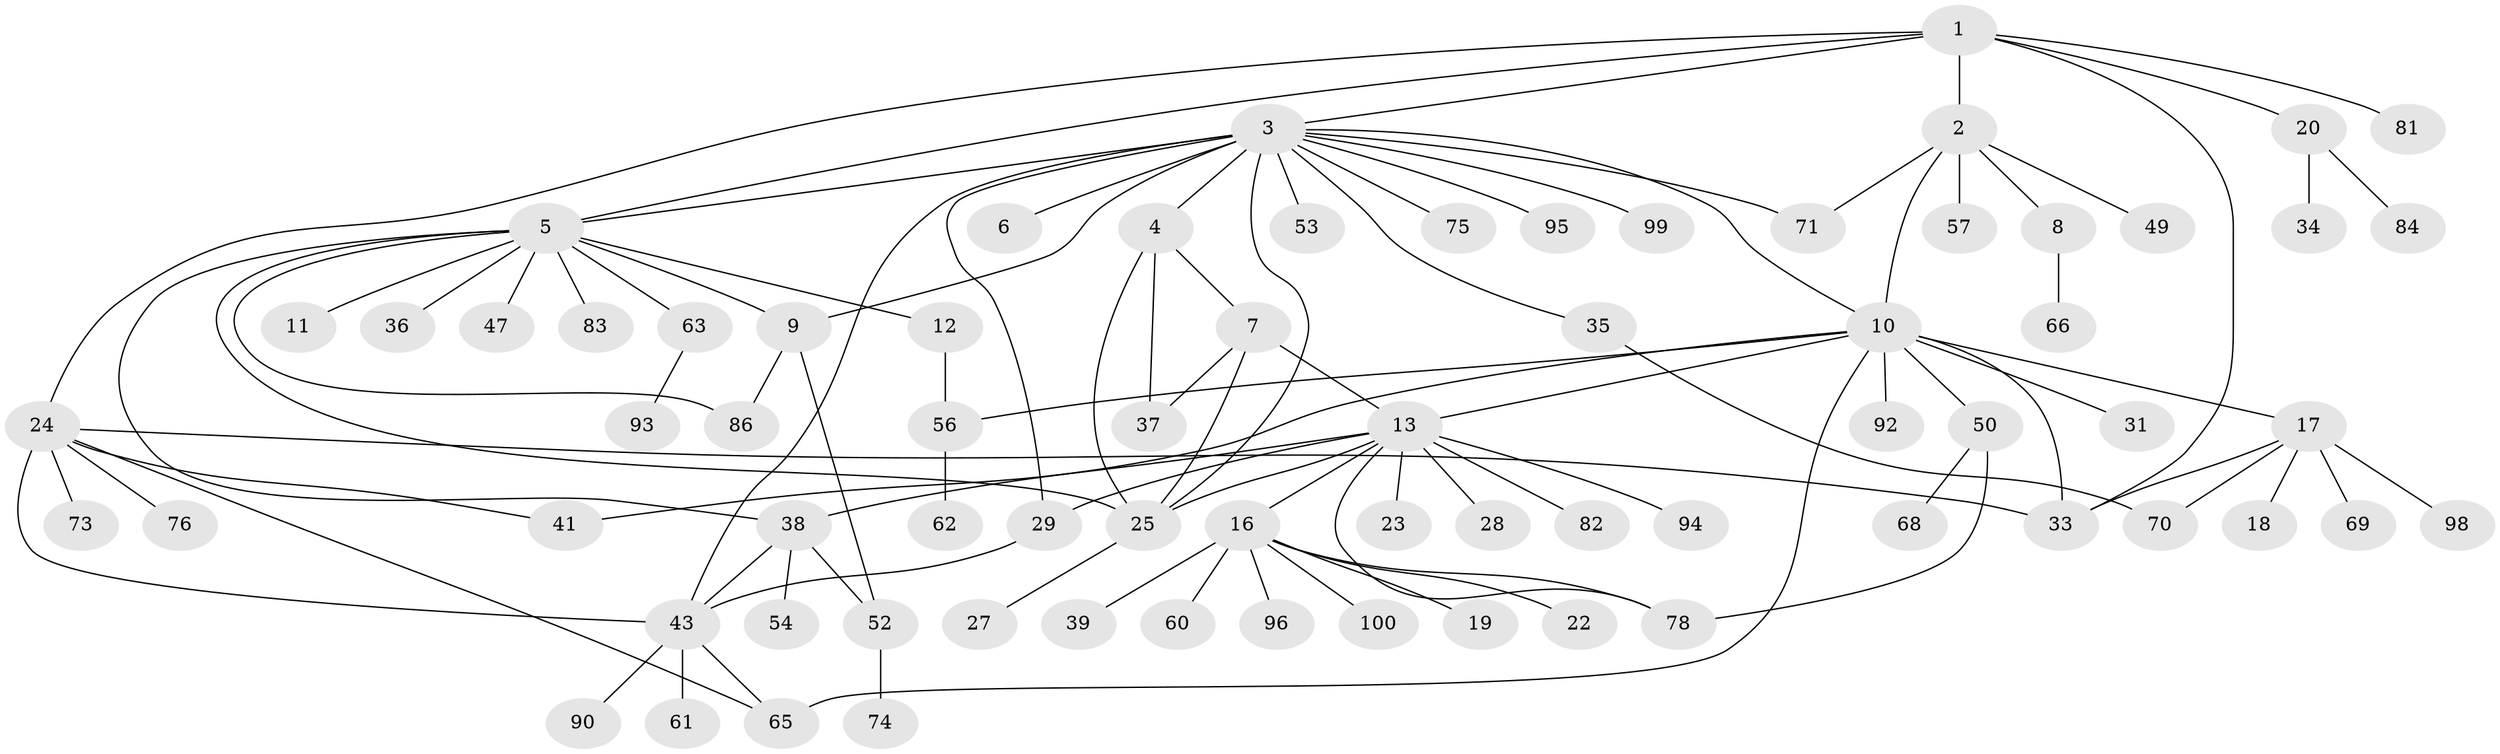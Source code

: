 // original degree distribution, {8: 0.01, 7: 0.01, 17: 0.01, 4: 0.06, 13: 0.01, 1: 0.51, 6: 0.04, 2: 0.15, 3: 0.14, 11: 0.01, 5: 0.03, 9: 0.02}
// Generated by graph-tools (version 1.1) at 2025/41/03/06/25 10:41:48]
// undirected, 72 vertices, 98 edges
graph export_dot {
graph [start="1"]
  node [color=gray90,style=filled];
  1 [super="+55"];
  2 [super="+40"];
  3 [super="+72"];
  4;
  5 [super="+15"];
  6;
  7 [super="+21"];
  8;
  9 [super="+58"];
  10 [super="+48"];
  11;
  12 [super="+59"];
  13 [super="+14"];
  16 [super="+64"];
  17 [super="+32"];
  18 [super="+26"];
  19;
  20 [super="+44"];
  22 [super="+77"];
  23 [super="+67"];
  24 [super="+51"];
  25 [super="+30"];
  27;
  28;
  29;
  31;
  33 [super="+89"];
  34;
  35;
  36;
  37 [super="+42"];
  38;
  39;
  41 [super="+46"];
  43 [super="+45"];
  47;
  49;
  50 [super="+87"];
  52;
  53;
  54 [super="+79"];
  56;
  57;
  60;
  61;
  62 [super="+91"];
  63 [super="+80"];
  65 [super="+88"];
  66;
  68;
  69;
  70;
  71;
  73;
  74;
  75;
  76;
  78 [super="+85"];
  81 [super="+97"];
  82;
  83;
  84;
  86;
  90;
  92;
  93;
  94;
  95;
  96;
  98;
  99;
  100;
  1 -- 2;
  1 -- 3;
  1 -- 5;
  1 -- 20;
  1 -- 24;
  1 -- 81;
  1 -- 33;
  2 -- 8;
  2 -- 10;
  2 -- 49;
  2 -- 57;
  2 -- 71;
  3 -- 4;
  3 -- 5;
  3 -- 6;
  3 -- 9;
  3 -- 10;
  3 -- 25;
  3 -- 29;
  3 -- 35;
  3 -- 43 [weight=2];
  3 -- 53;
  3 -- 71;
  3 -- 75;
  3 -- 95;
  3 -- 99;
  4 -- 7;
  4 -- 25;
  4 -- 37;
  5 -- 11;
  5 -- 12;
  5 -- 36;
  5 -- 38;
  5 -- 47;
  5 -- 86;
  5 -- 25;
  5 -- 83;
  5 -- 63;
  5 -- 9;
  7 -- 13 [weight=2];
  7 -- 37;
  7 -- 25;
  8 -- 66;
  9 -- 86;
  9 -- 52;
  10 -- 17;
  10 -- 31;
  10 -- 41;
  10 -- 50;
  10 -- 56;
  10 -- 92;
  10 -- 13;
  10 -- 65;
  10 -- 33;
  12 -- 56;
  13 -- 16;
  13 -- 94;
  13 -- 25;
  13 -- 38;
  13 -- 78;
  13 -- 82;
  13 -- 23;
  13 -- 28;
  13 -- 29;
  16 -- 19;
  16 -- 22;
  16 -- 39;
  16 -- 60;
  16 -- 78;
  16 -- 96;
  16 -- 100;
  17 -- 18;
  17 -- 33;
  17 -- 69;
  17 -- 70;
  17 -- 98;
  20 -- 34;
  20 -- 84;
  24 -- 33;
  24 -- 41;
  24 -- 73;
  24 -- 43;
  24 -- 65;
  24 -- 76;
  25 -- 27;
  29 -- 43;
  35 -- 70;
  38 -- 43;
  38 -- 52;
  38 -- 54;
  43 -- 65;
  43 -- 90;
  43 -- 61;
  50 -- 68;
  50 -- 78;
  52 -- 74;
  56 -- 62;
  63 -- 93;
}
